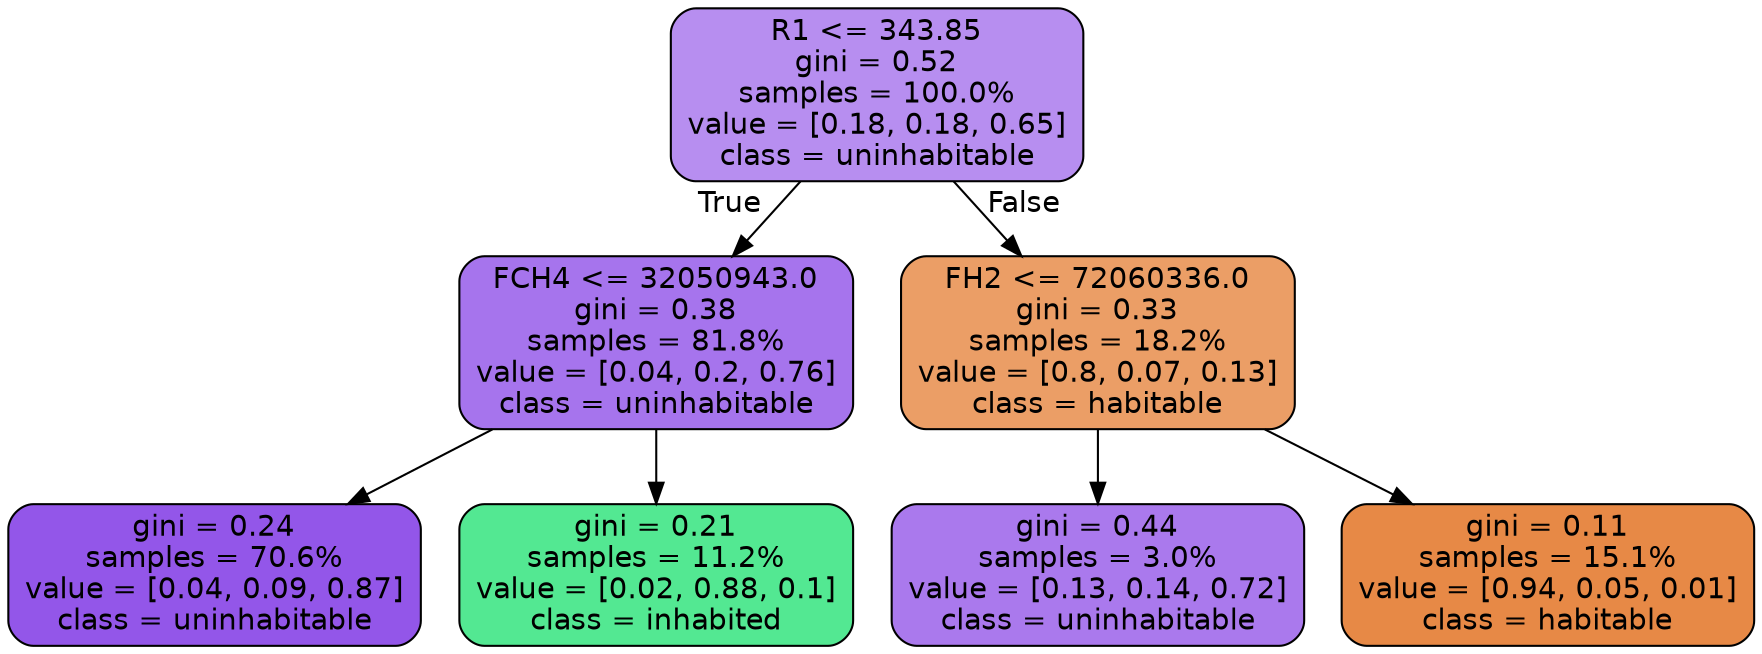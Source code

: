 digraph Tree {
node [shape=box, style="filled, rounded", color="black", fontname=helvetica] ;
edge [fontname=helvetica] ;
0 [label="R1 <= 343.85\ngini = 0.52\nsamples = 100.0%\nvalue = [0.18, 0.18, 0.65]\nclass = uninhabitable", fillcolor="#b78ef0"] ;
1 [label="FCH4 <= 32050943.0\ngini = 0.38\nsamples = 81.8%\nvalue = [0.04, 0.2, 0.76]\nclass = uninhabitable", fillcolor="#a674ed"] ;
0 -> 1 [labeldistance=2.5, labelangle=45, headlabel="True"] ;
3 [label="gini = 0.24\nsamples = 70.6%\nvalue = [0.04, 0.09, 0.87]\nclass = uninhabitable", fillcolor="#9356e9"] ;
1 -> 3 ;
4 [label="gini = 0.21\nsamples = 11.2%\nvalue = [0.02, 0.88, 0.1]\nclass = inhabited", fillcolor="#53e892"] ;
1 -> 4 ;
2 [label="FH2 <= 72060336.0\ngini = 0.33\nsamples = 18.2%\nvalue = [0.8, 0.07, 0.13]\nclass = habitable", fillcolor="#eb9e66"] ;
0 -> 2 [labeldistance=2.5, labelangle=-45, headlabel="False"] ;
5 [label="gini = 0.44\nsamples = 3.0%\nvalue = [0.13, 0.14, 0.72]\nclass = uninhabitable", fillcolor="#aa79ed"] ;
2 -> 5 ;
6 [label="gini = 0.11\nsamples = 15.1%\nvalue = [0.94, 0.05, 0.01]\nclass = habitable", fillcolor="#e78946"] ;
2 -> 6 ;
}